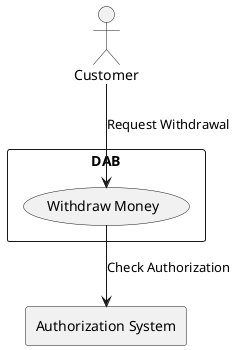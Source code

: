 @startuml
top to bottom direction
skinparam packageStyle rectangle

actor "Customer" as User
rectangle "Authorization System" as AuthSystem {
}

rectangle DAB {
  usecase "Withdraw Money" as Withdraw
}

User --> Withdraw : "Request Withdrawal"
Withdraw --> AuthSystem : "Check Authorization"

@enduml